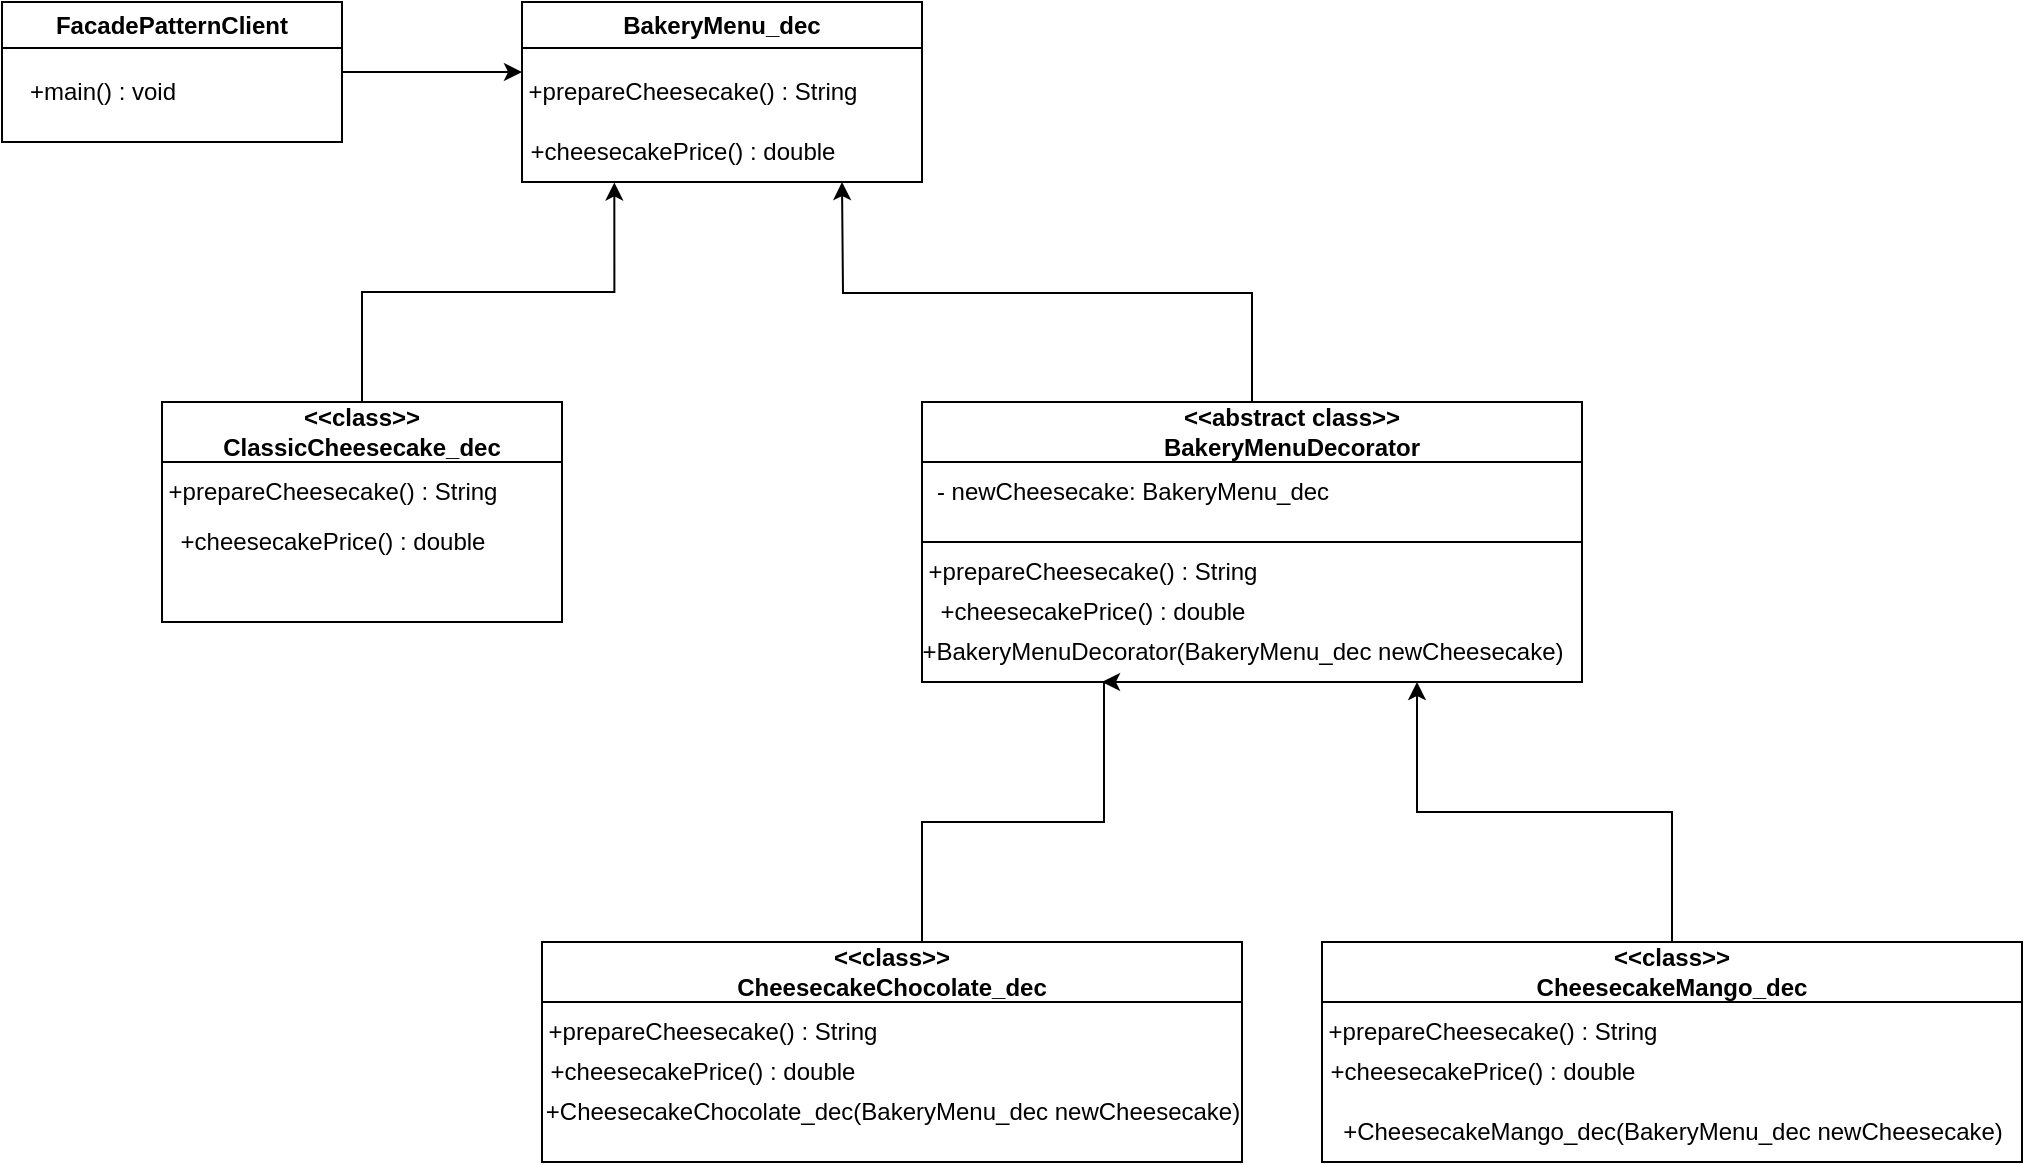 <mxfile version="21.3.6" type="github">
  <diagram name="Page-1" id="fLkUl8sPVDU1VXZ5h0pW">
    <mxGraphModel dx="1313" dy="686" grid="1" gridSize="10" guides="1" tooltips="1" connect="1" arrows="1" fold="1" page="1" pageScale="1" pageWidth="1169" pageHeight="827" math="0" shadow="0">
      <root>
        <mxCell id="0" />
        <mxCell id="1" parent="0" />
        <mxCell id="4qhIC2AxEkEV_CwQiEy1-7" style="edgeStyle=orthogonalEdgeStyle;rounded=0;orthogonalLoop=1;jettySize=auto;html=1;exitX=1;exitY=0.5;exitDx=0;exitDy=0;" parent="1" source="4qhIC2AxEkEV_CwQiEy1-1" edge="1">
          <mxGeometry relative="1" as="geometry">
            <mxPoint x="530" y="85" as="targetPoint" />
          </mxGeometry>
        </mxCell>
        <mxCell id="4qhIC2AxEkEV_CwQiEy1-1" value="FacadePatternClient" style="swimlane;whiteSpace=wrap;html=1;" parent="1" vertex="1">
          <mxGeometry x="270" y="50" width="170" height="70" as="geometry" />
        </mxCell>
        <mxCell id="m0_xcwQ6oUyTsQlm-iZy-1" value="+main() : void" style="text;html=1;align=center;verticalAlign=middle;resizable=0;points=[];autosize=1;strokeColor=none;fillColor=none;" vertex="1" parent="4qhIC2AxEkEV_CwQiEy1-1">
          <mxGeometry y="30" width="100" height="30" as="geometry" />
        </mxCell>
        <mxCell id="4qhIC2AxEkEV_CwQiEy1-2" value="BakeryMenu_dec" style="swimlane;whiteSpace=wrap;html=1;" parent="1" vertex="1">
          <mxGeometry x="530" y="50" width="200" height="90" as="geometry" />
        </mxCell>
        <mxCell id="m0_xcwQ6oUyTsQlm-iZy-2" value="+prepareCheesecake() : String" style="text;html=1;align=center;verticalAlign=middle;resizable=0;points=[];autosize=1;strokeColor=none;fillColor=none;" vertex="1" parent="4qhIC2AxEkEV_CwQiEy1-2">
          <mxGeometry x="-10" y="30" width="190" height="30" as="geometry" />
        </mxCell>
        <mxCell id="m0_xcwQ6oUyTsQlm-iZy-3" value="+cheesecakePrice() : double" style="text;html=1;align=center;verticalAlign=middle;resizable=0;points=[];autosize=1;strokeColor=none;fillColor=none;" vertex="1" parent="4qhIC2AxEkEV_CwQiEy1-2">
          <mxGeometry x="-10" y="60" width="180" height="30" as="geometry" />
        </mxCell>
        <mxCell id="m0_xcwQ6oUyTsQlm-iZy-4" style="edgeStyle=orthogonalEdgeStyle;rounded=0;orthogonalLoop=1;jettySize=auto;html=1;exitX=0.5;exitY=0;exitDx=0;exitDy=0;" edge="1" parent="1" source="4qhIC2AxEkEV_CwQiEy1-3">
          <mxGeometry relative="1" as="geometry">
            <mxPoint x="690" y="140" as="targetPoint" />
          </mxGeometry>
        </mxCell>
        <mxCell id="4qhIC2AxEkEV_CwQiEy1-3" value="&lt;blockquote style=&quot;margin: 0 0 0 40px; border: none; padding: 0px;&quot;&gt;&amp;lt;&amp;lt;abstract class&amp;gt;&amp;gt;&lt;/blockquote&gt;&lt;blockquote style=&quot;margin: 0 0 0 40px; border: none; padding: 0px;&quot;&gt;Bakery&lt;span style=&quot;background-color: initial;&quot;&gt;MenuDecorator&lt;/span&gt;&lt;/blockquote&gt;" style="swimlane;whiteSpace=wrap;html=1;startSize=30;" parent="1" vertex="1">
          <mxGeometry x="730" y="250" width="330" height="140" as="geometry" />
        </mxCell>
        <mxCell id="m0_xcwQ6oUyTsQlm-iZy-10" value="- newCheesecake: BakeryMenu_dec" style="text;html=1;align=center;verticalAlign=middle;resizable=0;points=[];autosize=1;strokeColor=none;fillColor=none;" vertex="1" parent="4qhIC2AxEkEV_CwQiEy1-3">
          <mxGeometry x="-5" y="30" width="220" height="30" as="geometry" />
        </mxCell>
        <mxCell id="m0_xcwQ6oUyTsQlm-iZy-5" value="" style="endArrow=none;html=1;rounded=0;entryX=1;entryY=0.5;entryDx=0;entryDy=0;" edge="1" parent="4qhIC2AxEkEV_CwQiEy1-3" target="4qhIC2AxEkEV_CwQiEy1-3">
          <mxGeometry width="50" height="50" relative="1" as="geometry">
            <mxPoint y="70" as="sourcePoint" />
            <mxPoint x="200" y="70" as="targetPoint" />
          </mxGeometry>
        </mxCell>
        <mxCell id="m0_xcwQ6oUyTsQlm-iZy-21" value="+prepareCheesecake() : String" style="text;html=1;align=center;verticalAlign=middle;resizable=0;points=[];autosize=1;strokeColor=none;fillColor=none;" vertex="1" parent="4qhIC2AxEkEV_CwQiEy1-3">
          <mxGeometry x="-10" y="70" width="190" height="30" as="geometry" />
        </mxCell>
        <mxCell id="m0_xcwQ6oUyTsQlm-iZy-25" value="+cheesecakePrice() : double" style="text;html=1;align=center;verticalAlign=middle;resizable=0;points=[];autosize=1;strokeColor=none;fillColor=none;" vertex="1" parent="4qhIC2AxEkEV_CwQiEy1-3">
          <mxGeometry x="-5" y="90" width="180" height="30" as="geometry" />
        </mxCell>
        <mxCell id="4qhIC2AxEkEV_CwQiEy1-8" style="edgeStyle=orthogonalEdgeStyle;rounded=0;orthogonalLoop=1;jettySize=auto;html=1;exitX=0.5;exitY=0;exitDx=0;exitDy=0;entryX=0.312;entryY=1.007;entryDx=0;entryDy=0;entryPerimeter=0;" parent="1" source="4qhIC2AxEkEV_CwQiEy1-4" edge="1" target="m0_xcwQ6oUyTsQlm-iZy-3">
          <mxGeometry relative="1" as="geometry">
            <mxPoint x="570" y="230" as="targetPoint" />
          </mxGeometry>
        </mxCell>
        <mxCell id="4qhIC2AxEkEV_CwQiEy1-4" value="&amp;lt;&amp;lt;class&amp;gt;&amp;gt;&lt;br&gt;ClassicCheesecake_dec" style="swimlane;whiteSpace=wrap;html=1;startSize=30;" parent="1" vertex="1">
          <mxGeometry x="350" y="250" width="200" height="110" as="geometry" />
        </mxCell>
        <mxCell id="m0_xcwQ6oUyTsQlm-iZy-22" value="+prepareCheesecake() : String" style="text;html=1;align=center;verticalAlign=middle;resizable=0;points=[];autosize=1;strokeColor=none;fillColor=none;" vertex="1" parent="4qhIC2AxEkEV_CwQiEy1-4">
          <mxGeometry x="-10" y="30" width="190" height="30" as="geometry" />
        </mxCell>
        <mxCell id="m0_xcwQ6oUyTsQlm-iZy-26" value="+cheesecakePrice() : double" style="text;html=1;align=center;verticalAlign=middle;resizable=0;points=[];autosize=1;strokeColor=none;fillColor=none;" vertex="1" parent="4qhIC2AxEkEV_CwQiEy1-4">
          <mxGeometry x="-5" y="55" width="180" height="30" as="geometry" />
        </mxCell>
        <mxCell id="4qhIC2AxEkEV_CwQiEy1-11" style="edgeStyle=orthogonalEdgeStyle;rounded=0;orthogonalLoop=1;jettySize=auto;html=1;exitX=0.5;exitY=0;exitDx=0;exitDy=0;entryX=0.75;entryY=1;entryDx=0;entryDy=0;" parent="1" source="4qhIC2AxEkEV_CwQiEy1-5" edge="1" target="4qhIC2AxEkEV_CwQiEy1-3">
          <mxGeometry relative="1" as="geometry">
            <mxPoint x="930" y="520" as="targetPoint" />
          </mxGeometry>
        </mxCell>
        <mxCell id="4qhIC2AxEkEV_CwQiEy1-5" value="&amp;lt;&amp;lt;class&amp;gt;&amp;gt;&lt;br&gt;CheesecakeMango_dec" style="swimlane;whiteSpace=wrap;html=1;startSize=30;" parent="1" vertex="1">
          <mxGeometry x="930" y="520" width="350" height="110" as="geometry" />
        </mxCell>
        <mxCell id="m0_xcwQ6oUyTsQlm-iZy-17" value="+CheesecakeMango_dec(BakeryMenu_dec newCheesecake)" style="text;html=1;align=center;verticalAlign=middle;resizable=0;points=[];autosize=1;strokeColor=none;fillColor=none;" vertex="1" parent="4qhIC2AxEkEV_CwQiEy1-5">
          <mxGeometry y="80" width="350" height="30" as="geometry" />
        </mxCell>
        <mxCell id="m0_xcwQ6oUyTsQlm-iZy-19" value="+prepareCheesecake() : String" style="text;html=1;align=center;verticalAlign=middle;resizable=0;points=[];autosize=1;strokeColor=none;fillColor=none;" vertex="1" parent="4qhIC2AxEkEV_CwQiEy1-5">
          <mxGeometry x="-10" y="30" width="190" height="30" as="geometry" />
        </mxCell>
        <mxCell id="m0_xcwQ6oUyTsQlm-iZy-24" value="+cheesecakePrice() : double" style="text;html=1;align=center;verticalAlign=middle;resizable=0;points=[];autosize=1;strokeColor=none;fillColor=none;" vertex="1" parent="4qhIC2AxEkEV_CwQiEy1-5">
          <mxGeometry x="-10" y="50" width="180" height="30" as="geometry" />
        </mxCell>
        <mxCell id="4qhIC2AxEkEV_CwQiEy1-10" style="edgeStyle=orthogonalEdgeStyle;rounded=0;orthogonalLoop=1;jettySize=auto;html=1;" parent="1" source="4qhIC2AxEkEV_CwQiEy1-6" edge="1">
          <mxGeometry relative="1" as="geometry">
            <mxPoint x="820" y="390" as="targetPoint" />
            <Array as="points">
              <mxPoint x="730" y="460" />
              <mxPoint x="821" y="460" />
            </Array>
          </mxGeometry>
        </mxCell>
        <mxCell id="4qhIC2AxEkEV_CwQiEy1-6" value="&amp;lt;&amp;lt;class&amp;gt;&amp;gt;&lt;br&gt;CheesecakeChocolate_dec" style="swimlane;whiteSpace=wrap;html=1;startSize=30;" parent="1" vertex="1">
          <mxGeometry x="540" y="520" width="350" height="110" as="geometry" />
        </mxCell>
        <mxCell id="m0_xcwQ6oUyTsQlm-iZy-16" value="+CheesecakeChocolate_dec(BakeryMenu_dec newCheesecake)" style="text;html=1;align=center;verticalAlign=middle;resizable=0;points=[];autosize=1;strokeColor=none;fillColor=none;" vertex="1" parent="4qhIC2AxEkEV_CwQiEy1-6">
          <mxGeometry x="-10" y="70" width="370" height="30" as="geometry" />
        </mxCell>
        <mxCell id="m0_xcwQ6oUyTsQlm-iZy-20" value="+prepareCheesecake() : String" style="text;html=1;align=center;verticalAlign=middle;resizable=0;points=[];autosize=1;strokeColor=none;fillColor=none;" vertex="1" parent="4qhIC2AxEkEV_CwQiEy1-6">
          <mxGeometry x="-10" y="30" width="190" height="30" as="geometry" />
        </mxCell>
        <mxCell id="m0_xcwQ6oUyTsQlm-iZy-23" value="+cheesecakePrice() : double" style="text;html=1;align=center;verticalAlign=middle;resizable=0;points=[];autosize=1;strokeColor=none;fillColor=none;" vertex="1" parent="4qhIC2AxEkEV_CwQiEy1-6">
          <mxGeometry x="-10" y="50" width="180" height="30" as="geometry" />
        </mxCell>
        <mxCell id="m0_xcwQ6oUyTsQlm-iZy-15" value="+BakeryMenuDecorator(BakeryMenu_dec newCheesecake)" style="text;html=1;align=center;verticalAlign=middle;resizable=0;points=[];autosize=1;strokeColor=none;fillColor=none;" vertex="1" parent="1">
          <mxGeometry x="720" y="360" width="340" height="30" as="geometry" />
        </mxCell>
      </root>
    </mxGraphModel>
  </diagram>
</mxfile>
